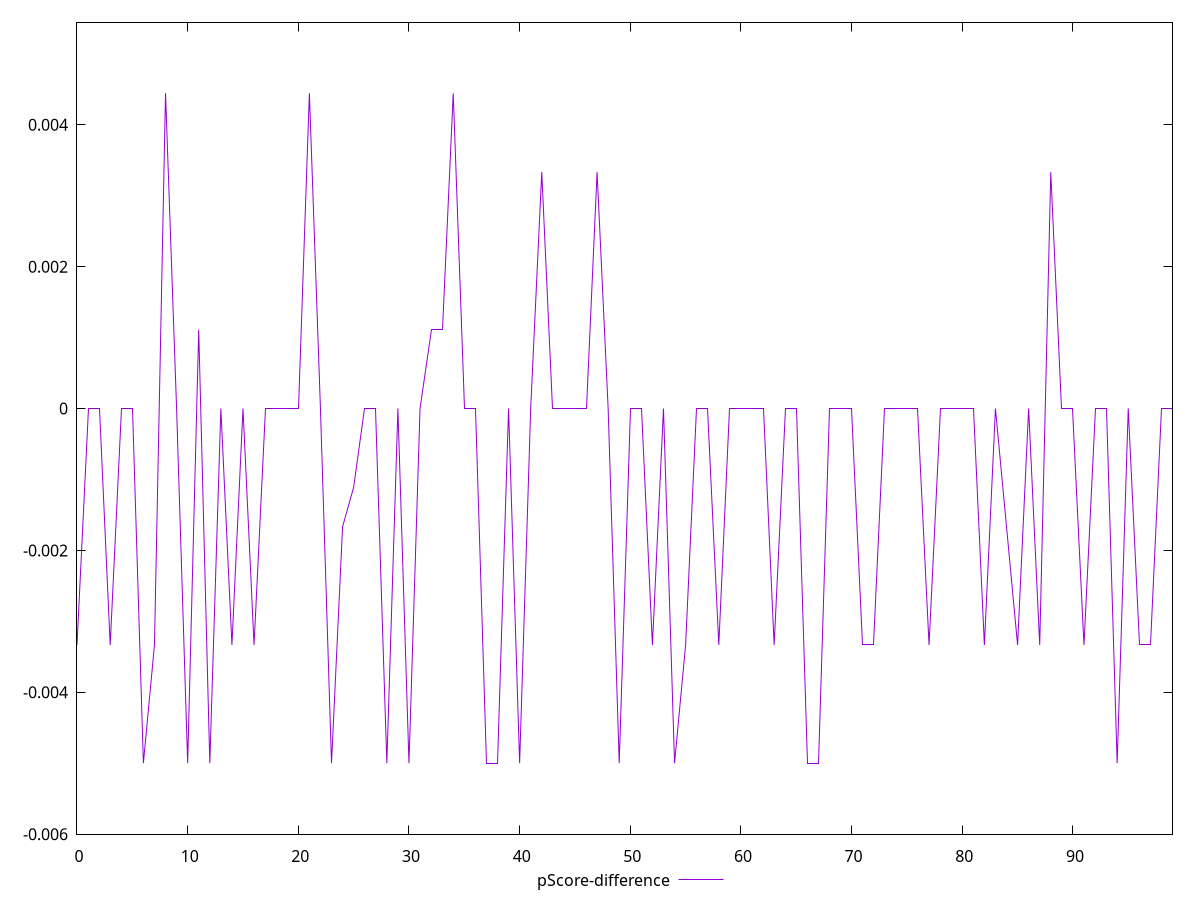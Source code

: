 reset

$pScoreDifference <<EOF
0 -0.0033333333333334103
1 0
2 0
3 -0.0033333333333334103
4 0
5 0
6 -0.0050000000000000044
7 -0.0033333333333334103
8 0.004444444444444473
9 0
10 -0.0050000000000000044
11 0.0011111111111111738
12 -0.0050000000000000044
13 0
14 -0.0033333333333334103
15 0
16 -0.0033333333333334103
17 0
18 0
19 0
20 0
21 0.004444444444444473
22 0
23 -0.0050000000000000044
24 -0.0016666666666667052
25 -0.0011111111111110628
26 0
27 0
28 -0.0050000000000000044
29 0
30 -0.0050000000000000044
31 0
32 0.0011111111111110628
33 0.0011111111111111738
34 0.004444444444444473
35 0
36 0
37 -0.0050000000000000044
38 -0.0050000000000000044
39 0
40 -0.0050000000000000044
41 0
42 0.0033333333333334103
43 0
44 0
45 0
46 0
47 0.0033333333333332993
48 0
49 -0.0050000000000000044
50 0
51 0
52 -0.0033333333333334103
53 0
54 -0.0050000000000000044
55 -0.0033333333333334103
56 0
57 0
58 -0.0033333333333334103
59 0
60 0
61 0
62 0
63 -0.0033333333333334103
64 0
65 0
66 -0.0050000000000000044
67 -0.0050000000000000044
68 0
69 0
70 0
71 -0.0033333333333334103
72 -0.0033333333333334103
73 0
74 0
75 0
76 0
77 -0.0033333333333334103
78 0
79 0
80 0
81 0
82 -0.0033333333333334103
83 0
84 -0.0016666666666667052
85 -0.0033333333333334103
86 0
87 -0.0033333333333334103
88 0.0033333333333332993
89 0
90 0
91 -0.0033333333333334103
92 0
93 0
94 -0.0050000000000000044
95 0
96 -0.0033333333333334103
97 -0.0033333333333334103
98 0
99 0
EOF

set key outside below
set xrange [0:99]
set yrange [-0.0060000000000000045:0.005444444444444473]
set trange [-0.0060000000000000045:0.005444444444444473]
set terminal svg size 640, 500 enhanced background rgb 'white'
set output "report_00015_2021-02-09T16-11-33.973Z/unused-css-rules/samples/pages+cached+noadtech+nomedia/pScore-difference/values.svg"

plot $pScoreDifference title "pScore-difference" with line

reset

